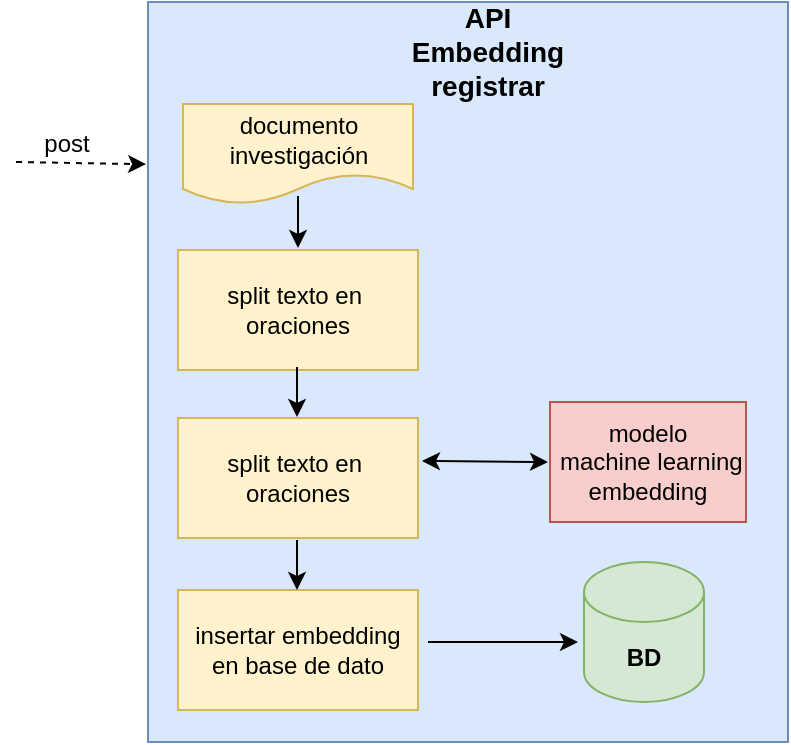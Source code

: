 <mxfile version="22.1.2" type="device">
  <diagram name="Page-1" id="DmPnUii4igotoNXxM1iN">
    <mxGraphModel dx="1026" dy="749" grid="1" gridSize="10" guides="1" tooltips="1" connect="1" arrows="1" fold="1" page="1" pageScale="1" pageWidth="850" pageHeight="1100" math="0" shadow="0">
      <root>
        <mxCell id="0" />
        <mxCell id="1" parent="0" />
        <mxCell id="NESVG6GEZuiT4kJd_pCT-1" value="" style="rounded=0;whiteSpace=wrap;html=1;fillColor=#dae8fc;strokeColor=#6c8ebf;" parent="1" vertex="1">
          <mxGeometry x="270" y="90" width="320" height="370" as="geometry" />
        </mxCell>
        <mxCell id="NESVG6GEZuiT4kJd_pCT-2" value="split texto en&amp;nbsp;&lt;br&gt;oraciones" style="rounded=0;whiteSpace=wrap;html=1;fillColor=#fff2cc;strokeColor=#d6b656;" parent="1" vertex="1">
          <mxGeometry x="285" y="214" width="120" height="60" as="geometry" />
        </mxCell>
        <mxCell id="NESVG6GEZuiT4kJd_pCT-3" value="&lt;b&gt;&lt;font style=&quot;font-size: 14px;&quot;&gt;API Embedding&lt;br&gt;registrar&lt;br&gt;&lt;/font&gt;&lt;/b&gt;" style="text;html=1;strokeColor=none;fillColor=none;align=center;verticalAlign=middle;whiteSpace=wrap;rounded=0;" parent="1" vertex="1">
          <mxGeometry x="410" y="100" width="60" height="30" as="geometry" />
        </mxCell>
        <mxCell id="NESVG6GEZuiT4kJd_pCT-4" value="&lt;b&gt;BD&lt;/b&gt;" style="shape=cylinder3;whiteSpace=wrap;html=1;boundedLbl=1;backgroundOutline=1;size=15;fillColor=#d5e8d4;strokeColor=#82b366;" parent="1" vertex="1">
          <mxGeometry x="488" y="370" width="60" height="70" as="geometry" />
        </mxCell>
        <mxCell id="NESVG6GEZuiT4kJd_pCT-5" value="documento investigación" style="shape=document;whiteSpace=wrap;html=1;boundedLbl=1;fillColor=#fff2cc;strokeColor=#d6b656;" parent="1" vertex="1">
          <mxGeometry x="287.5" y="141" width="115" height="50" as="geometry" />
        </mxCell>
        <mxCell id="NESVG6GEZuiT4kJd_pCT-6" value="split texto en&amp;nbsp;&lt;br&gt;oraciones" style="rounded=0;whiteSpace=wrap;html=1;fillColor=#fff2cc;strokeColor=#d6b656;" parent="1" vertex="1">
          <mxGeometry x="285" y="298" width="120" height="60" as="geometry" />
        </mxCell>
        <mxCell id="NESVG6GEZuiT4kJd_pCT-7" value="modelo&lt;br&gt;&amp;nbsp;machine learning embedding" style="rounded=0;whiteSpace=wrap;html=1;fillColor=#f8cecc;strokeColor=#b85450;" parent="1" vertex="1">
          <mxGeometry x="471" y="290" width="98" height="60" as="geometry" />
        </mxCell>
        <mxCell id="NESVG6GEZuiT4kJd_pCT-8" value="insertar embedding en base de dato" style="rounded=0;whiteSpace=wrap;html=1;fillColor=#fff2cc;strokeColor=#d6b656;" parent="1" vertex="1">
          <mxGeometry x="285" y="384" width="120" height="60" as="geometry" />
        </mxCell>
        <mxCell id="NESVG6GEZuiT4kJd_pCT-9" value="" style="endArrow=classic;html=1;rounded=0;entryX=-0.015;entryY=0.392;entryDx=0;entryDy=0;entryPerimeter=0;dashed=1;" parent="1" edge="1">
          <mxGeometry width="50" height="50" relative="1" as="geometry">
            <mxPoint x="204" y="170" as="sourcePoint" />
            <mxPoint x="269.05" y="171.12" as="targetPoint" />
            <Array as="points" />
          </mxGeometry>
        </mxCell>
        <mxCell id="NESVG6GEZuiT4kJd_pCT-11" value="post" style="text;html=1;align=center;verticalAlign=middle;resizable=0;points=[];autosize=1;strokeColor=none;fillColor=none;" parent="1" vertex="1">
          <mxGeometry x="204" y="146" width="50" height="30" as="geometry" />
        </mxCell>
        <mxCell id="NESVG6GEZuiT4kJd_pCT-12" value="" style="endArrow=classic;startArrow=classic;html=1;rounded=0;" parent="1" edge="1">
          <mxGeometry width="50" height="50" relative="1" as="geometry">
            <mxPoint x="407" y="319.5" as="sourcePoint" />
            <mxPoint x="470" y="320" as="targetPoint" />
          </mxGeometry>
        </mxCell>
        <mxCell id="NESVG6GEZuiT4kJd_pCT-14" value="" style="endArrow=classic;html=1;rounded=0;" parent="1" edge="1">
          <mxGeometry width="50" height="50" relative="1" as="geometry">
            <mxPoint x="410" y="410" as="sourcePoint" />
            <mxPoint x="485" y="410" as="targetPoint" />
          </mxGeometry>
        </mxCell>
        <mxCell id="NESVG6GEZuiT4kJd_pCT-16" value="" style="endArrow=classic;html=1;rounded=0;entryX=0.5;entryY=0;entryDx=0;entryDy=0;" parent="1" edge="1">
          <mxGeometry width="50" height="50" relative="1" as="geometry">
            <mxPoint x="345" y="187" as="sourcePoint" />
            <mxPoint x="345" y="213" as="targetPoint" />
          </mxGeometry>
        </mxCell>
        <mxCell id="NESVG6GEZuiT4kJd_pCT-17" value="" style="endArrow=classic;html=1;rounded=0;" parent="1" edge="1">
          <mxGeometry width="50" height="50" relative="1" as="geometry">
            <mxPoint x="344.5" y="272.5" as="sourcePoint" />
            <mxPoint x="344.5" y="297.5" as="targetPoint" />
          </mxGeometry>
        </mxCell>
        <mxCell id="NESVG6GEZuiT4kJd_pCT-18" value="" style="endArrow=classic;html=1;rounded=0;" parent="1" edge="1">
          <mxGeometry width="50" height="50" relative="1" as="geometry">
            <mxPoint x="344.5" y="359" as="sourcePoint" />
            <mxPoint x="344.5" y="384" as="targetPoint" />
            <Array as="points">
              <mxPoint x="344.5" y="359" />
            </Array>
          </mxGeometry>
        </mxCell>
      </root>
    </mxGraphModel>
  </diagram>
</mxfile>
